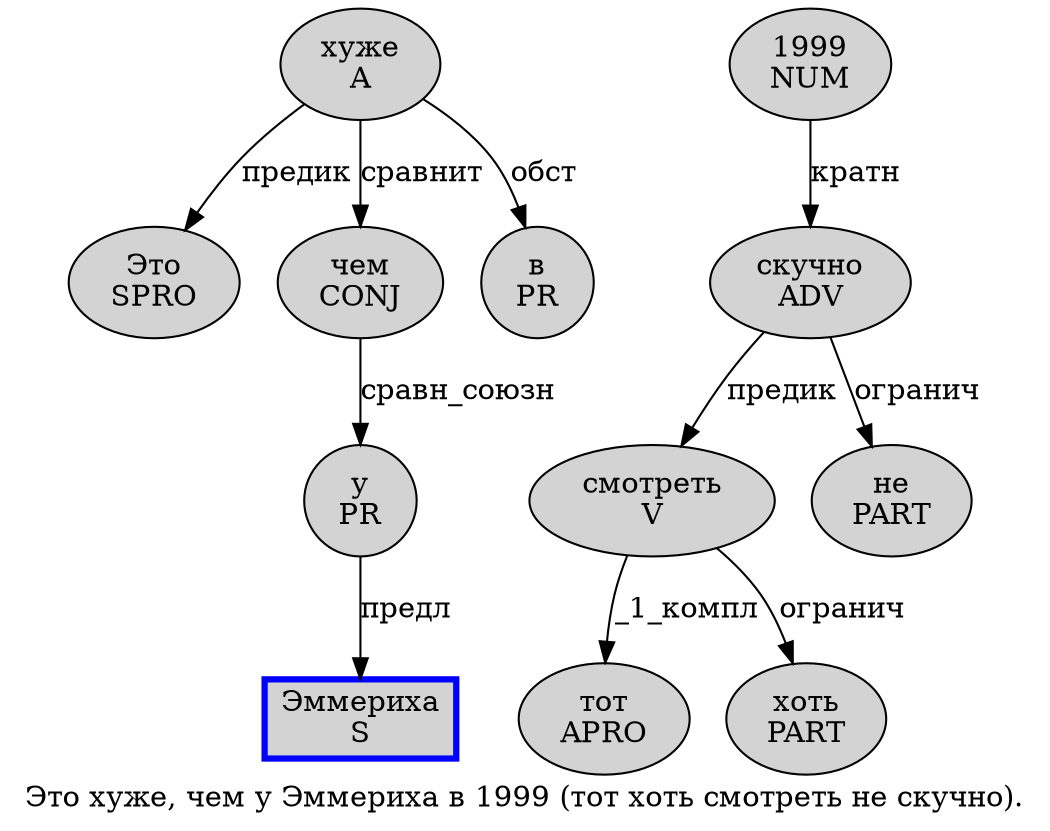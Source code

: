 digraph SENTENCE_4829 {
	graph [label="Это хуже, чем у Эммериха в 1999 (тот хоть смотреть не скучно)."]
	node [style=filled]
		0 [label="Это
SPRO" color="" fillcolor=lightgray penwidth=1 shape=ellipse]
		1 [label="хуже
A" color="" fillcolor=lightgray penwidth=1 shape=ellipse]
		3 [label="чем
CONJ" color="" fillcolor=lightgray penwidth=1 shape=ellipse]
		4 [label="у
PR" color="" fillcolor=lightgray penwidth=1 shape=ellipse]
		5 [label="Эммериха
S" color=blue fillcolor=lightgray penwidth=3 shape=box]
		6 [label="в
PR" color="" fillcolor=lightgray penwidth=1 shape=ellipse]
		7 [label="1999
NUM" color="" fillcolor=lightgray penwidth=1 shape=ellipse]
		9 [label="тот
APRO" color="" fillcolor=lightgray penwidth=1 shape=ellipse]
		10 [label="хоть
PART" color="" fillcolor=lightgray penwidth=1 shape=ellipse]
		11 [label="смотреть
V" color="" fillcolor=lightgray penwidth=1 shape=ellipse]
		12 [label="не
PART" color="" fillcolor=lightgray penwidth=1 shape=ellipse]
		13 [label="скучно
ADV" color="" fillcolor=lightgray penwidth=1 shape=ellipse]
			3 -> 4 [label="сравн_союзн"]
			4 -> 5 [label="предл"]
			11 -> 9 [label="_1_компл"]
			11 -> 10 [label="огранич"]
			7 -> 13 [label="кратн"]
			13 -> 11 [label="предик"]
			13 -> 12 [label="огранич"]
			1 -> 0 [label="предик"]
			1 -> 3 [label="сравнит"]
			1 -> 6 [label="обст"]
}